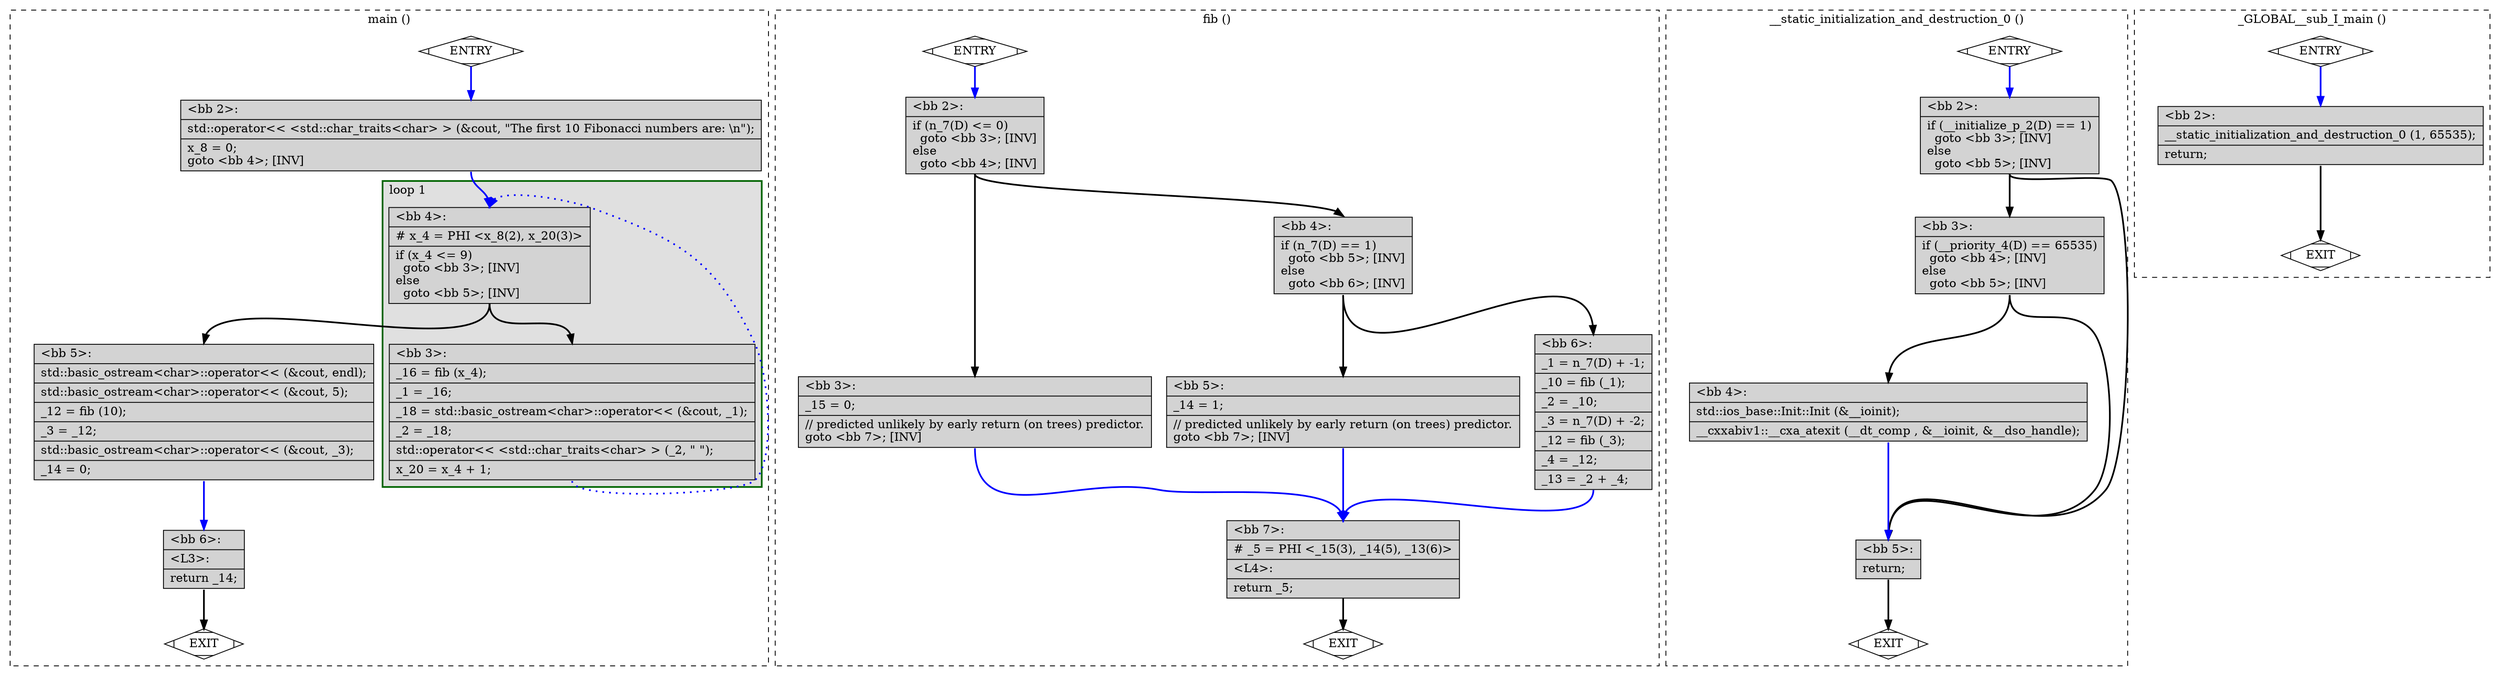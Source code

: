 digraph "a-Test.cpp.097t.adjust_alignment" {
overlap=false;
subgraph "cluster_main" {
	style="dashed";
	color="black";
	label="main ()";
	subgraph cluster_1731_1 {
	style="filled";
	color="darkgreen";
	fillcolor="grey88";
	label="loop 1";
	labeljust=l;
	penwidth=2;
	fn_1731_basic_block_4 [shape=record,style=filled,fillcolor=lightgrey,label="{\<bb\ 4\>:\l\
|#\ x_4\ =\ PHI\ \<x_8(2),\ x_20(3)\>\l\
|if\ (x_4\ \<=\ 9)\l\
\ \ goto\ \<bb\ 3\>;\ [INV]\l\
else\l\
\ \ goto\ \<bb\ 5\>;\ [INV]\l\
}"];

	fn_1731_basic_block_3 [shape=record,style=filled,fillcolor=lightgrey,label="{\<bb\ 3\>:\l\
|_16\ =\ fib\ (x_4);\l\
|_1\ =\ _16;\l\
|_18\ =\ std::basic_ostream\<char\>::operator\<\<\ (&cout,\ _1);\l\
|_2\ =\ _18;\l\
|std::operator\<\<\ \<std::char_traits\<char\>\ \>\ (_2,\ \"\ \");\l\
|x_20\ =\ x_4\ +\ 1;\l\
}"];

	}
	fn_1731_basic_block_0 [shape=Mdiamond,style=filled,fillcolor=white,label="ENTRY"];

	fn_1731_basic_block_1 [shape=Mdiamond,style=filled,fillcolor=white,label="EXIT"];

	fn_1731_basic_block_2 [shape=record,style=filled,fillcolor=lightgrey,label="{\<bb\ 2\>:\l\
|std::operator\<\<\ \<std::char_traits\<char\>\ \>\ (&cout,\ \"The\ first\ 10\ Fibonacci\ numbers\ are:\ \\n\");\l\
|x_8\ =\ 0;\l\
goto\ \<bb\ 4\>;\ [INV]\l\
}"];

	fn_1731_basic_block_5 [shape=record,style=filled,fillcolor=lightgrey,label="{\<bb\ 5\>:\l\
|std::basic_ostream\<char\>::operator\<\<\ (&cout,\ endl);\l\
|std::basic_ostream\<char\>::operator\<\<\ (&cout,\ 5);\l\
|_12\ =\ fib\ (10);\l\
|_3\ =\ _12;\l\
|std::basic_ostream\<char\>::operator\<\<\ (&cout,\ _3);\l\
|_14\ =\ 0;\l\
}"];

	fn_1731_basic_block_6 [shape=record,style=filled,fillcolor=lightgrey,label="{\<bb\ 6\>:\l\
|\<L3\>:\l\
|return\ _14;\l\
}"];

	fn_1731_basic_block_0:s -> fn_1731_basic_block_2:n [style="solid,bold",color=blue,weight=100,constraint=true];
	fn_1731_basic_block_2:s -> fn_1731_basic_block_4:n [style="solid,bold",color=blue,weight=100,constraint=true];
	fn_1731_basic_block_3:s -> fn_1731_basic_block_4:n [style="dotted,bold",color=blue,weight=10,constraint=false];
	fn_1731_basic_block_4:s -> fn_1731_basic_block_3:n [style="solid,bold",color=black,weight=10,constraint=true];
	fn_1731_basic_block_4:s -> fn_1731_basic_block_5:n [style="solid,bold",color=black,weight=10,constraint=true];
	fn_1731_basic_block_5:s -> fn_1731_basic_block_6:n [style="solid,bold",color=blue,weight=100,constraint=true];
	fn_1731_basic_block_6:s -> fn_1731_basic_block_1:n [style="solid,bold",color=black,weight=10,constraint=true];
	fn_1731_basic_block_0:s -> fn_1731_basic_block_1:n [style="invis",constraint=true];
}
subgraph "cluster_fib" {
	style="dashed";
	color="black";
	label="fib ()";
	fn_1732_basic_block_0 [shape=Mdiamond,style=filled,fillcolor=white,label="ENTRY"];

	fn_1732_basic_block_1 [shape=Mdiamond,style=filled,fillcolor=white,label="EXIT"];

	fn_1732_basic_block_2 [shape=record,style=filled,fillcolor=lightgrey,label="{\<bb\ 2\>:\l\
|if\ (n_7(D)\ \<=\ 0)\l\
\ \ goto\ \<bb\ 3\>;\ [INV]\l\
else\l\
\ \ goto\ \<bb\ 4\>;\ [INV]\l\
}"];

	fn_1732_basic_block_3 [shape=record,style=filled,fillcolor=lightgrey,label="{\<bb\ 3\>:\l\
|_15\ =\ 0;\l\
|//\ predicted\ unlikely\ by\ early\ return\ (on\ trees)\ predictor.\l\
goto\ \<bb\ 7\>;\ [INV]\l\
}"];

	fn_1732_basic_block_4 [shape=record,style=filled,fillcolor=lightgrey,label="{\<bb\ 4\>:\l\
|if\ (n_7(D)\ ==\ 1)\l\
\ \ goto\ \<bb\ 5\>;\ [INV]\l\
else\l\
\ \ goto\ \<bb\ 6\>;\ [INV]\l\
}"];

	fn_1732_basic_block_5 [shape=record,style=filled,fillcolor=lightgrey,label="{\<bb\ 5\>:\l\
|_14\ =\ 1;\l\
|//\ predicted\ unlikely\ by\ early\ return\ (on\ trees)\ predictor.\l\
goto\ \<bb\ 7\>;\ [INV]\l\
}"];

	fn_1732_basic_block_6 [shape=record,style=filled,fillcolor=lightgrey,label="{\<bb\ 6\>:\l\
|_1\ =\ n_7(D)\ +\ -1;\l\
|_10\ =\ fib\ (_1);\l\
|_2\ =\ _10;\l\
|_3\ =\ n_7(D)\ +\ -2;\l\
|_12\ =\ fib\ (_3);\l\
|_4\ =\ _12;\l\
|_13\ =\ _2\ +\ _4;\l\
}"];

	fn_1732_basic_block_7 [shape=record,style=filled,fillcolor=lightgrey,label="{\<bb\ 7\>:\l\
|#\ _5\ =\ PHI\ \<_15(3),\ _14(5),\ _13(6)\>\l\
|\<L4\>:\l\
|return\ _5;\l\
}"];

	fn_1732_basic_block_0:s -> fn_1732_basic_block_2:n [style="solid,bold",color=blue,weight=100,constraint=true];
	fn_1732_basic_block_2:s -> fn_1732_basic_block_3:n [style="solid,bold",color=black,weight=10,constraint=true];
	fn_1732_basic_block_2:s -> fn_1732_basic_block_4:n [style="solid,bold",color=black,weight=10,constraint=true];
	fn_1732_basic_block_3:s -> fn_1732_basic_block_7:n [style="solid,bold",color=blue,weight=100,constraint=true];
	fn_1732_basic_block_4:s -> fn_1732_basic_block_5:n [style="solid,bold",color=black,weight=10,constraint=true];
	fn_1732_basic_block_4:s -> fn_1732_basic_block_6:n [style="solid,bold",color=black,weight=10,constraint=true];
	fn_1732_basic_block_5:s -> fn_1732_basic_block_7:n [style="solid,bold",color=blue,weight=100,constraint=true];
	fn_1732_basic_block_6:s -> fn_1732_basic_block_7:n [style="solid,bold",color=blue,weight=100,constraint=true];
	fn_1732_basic_block_7:s -> fn_1732_basic_block_1:n [style="solid,bold",color=black,weight=10,constraint=true];
	fn_1732_basic_block_0:s -> fn_1732_basic_block_1:n [style="invis",constraint=true];
}
subgraph "cluster___static_initialization_and_destruction_0" {
	style="dashed";
	color="black";
	label="__static_initialization_and_destruction_0 ()";
	fn_2235_basic_block_0 [shape=Mdiamond,style=filled,fillcolor=white,label="ENTRY"];

	fn_2235_basic_block_1 [shape=Mdiamond,style=filled,fillcolor=white,label="EXIT"];

	fn_2235_basic_block_2 [shape=record,style=filled,fillcolor=lightgrey,label="{\<bb\ 2\>:\l\
|if\ (__initialize_p_2(D)\ ==\ 1)\l\
\ \ goto\ \<bb\ 3\>;\ [INV]\l\
else\l\
\ \ goto\ \<bb\ 5\>;\ [INV]\l\
}"];

	fn_2235_basic_block_3 [shape=record,style=filled,fillcolor=lightgrey,label="{\<bb\ 3\>:\l\
|if\ (__priority_4(D)\ ==\ 65535)\l\
\ \ goto\ \<bb\ 4\>;\ [INV]\l\
else\l\
\ \ goto\ \<bb\ 5\>;\ [INV]\l\
}"];

	fn_2235_basic_block_4 [shape=record,style=filled,fillcolor=lightgrey,label="{\<bb\ 4\>:\l\
|std::ios_base::Init::Init\ (&__ioinit);\l\
|__cxxabiv1::__cxa_atexit\ (__dt_comp\ ,\ &__ioinit,\ &__dso_handle);\l\
}"];

	fn_2235_basic_block_5 [shape=record,style=filled,fillcolor=lightgrey,label="{\<bb\ 5\>:\l\
|return;\l\
}"];

	fn_2235_basic_block_0:s -> fn_2235_basic_block_2:n [style="solid,bold",color=blue,weight=100,constraint=true];
	fn_2235_basic_block_2:s -> fn_2235_basic_block_3:n [style="solid,bold",color=black,weight=10,constraint=true];
	fn_2235_basic_block_2:s -> fn_2235_basic_block_5:n [style="solid,bold",color=black,weight=10,constraint=true];
	fn_2235_basic_block_3:s -> fn_2235_basic_block_4:n [style="solid,bold",color=black,weight=10,constraint=true];
	fn_2235_basic_block_3:s -> fn_2235_basic_block_5:n [style="solid,bold",color=black,weight=10,constraint=true];
	fn_2235_basic_block_4:s -> fn_2235_basic_block_5:n [style="solid,bold",color=blue,weight=100,constraint=true];
	fn_2235_basic_block_5:s -> fn_2235_basic_block_1:n [style="solid,bold",color=black,weight=10,constraint=true];
	fn_2235_basic_block_0:s -> fn_2235_basic_block_1:n [style="invis",constraint=true];
}
subgraph "cluster__GLOBAL__sub_I_main" {
	style="dashed";
	color="black";
	label="_GLOBAL__sub_I_main ()";
	fn_2236_basic_block_0 [shape=Mdiamond,style=filled,fillcolor=white,label="ENTRY"];

	fn_2236_basic_block_1 [shape=Mdiamond,style=filled,fillcolor=white,label="EXIT"];

	fn_2236_basic_block_2 [shape=record,style=filled,fillcolor=lightgrey,label="{\<bb\ 2\>:\l\
|__static_initialization_and_destruction_0\ (1,\ 65535);\l\
|return;\l\
}"];

	fn_2236_basic_block_0:s -> fn_2236_basic_block_2:n [style="solid,bold",color=blue,weight=100,constraint=true];
	fn_2236_basic_block_2:s -> fn_2236_basic_block_1:n [style="solid,bold",color=black,weight=10,constraint=true];
	fn_2236_basic_block_0:s -> fn_2236_basic_block_1:n [style="invis",constraint=true];
}
}
